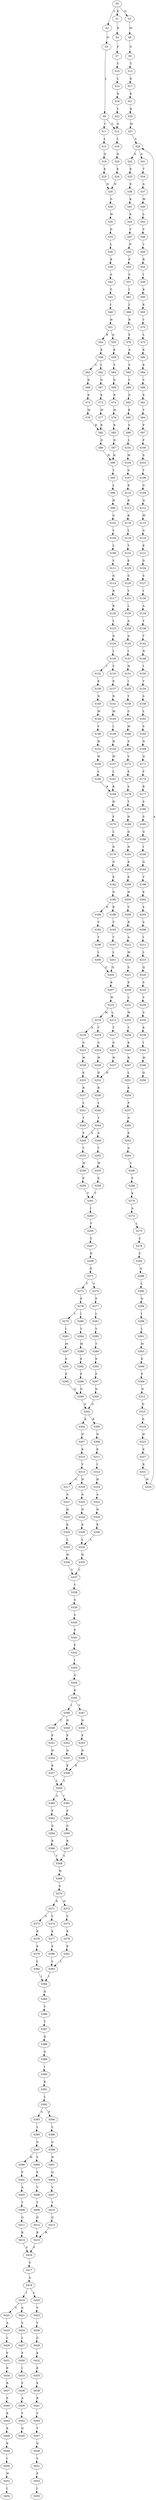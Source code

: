 strict digraph  {
	S0 -> S1 [ label = K ];
	S0 -> S2 [ label = L ];
	S0 -> S3 [ label = Q ];
	S1 -> S4 [ label = R ];
	S2 -> S5 [ label = D ];
	S3 -> S6 [ label = M ];
	S4 -> S7 [ label = P ];
	S5 -> S8 [ label = L ];
	S6 -> S9 [ label = G ];
	S7 -> S10 [ label = V ];
	S8 -> S11 [ label = C ];
	S8 -> S12 [ label = G ];
	S9 -> S13 [ label = T ];
	S10 -> S14 [ label = L ];
	S11 -> S15 [ label = L ];
	S12 -> S16 [ label = L ];
	S13 -> S17 [ label = D ];
	S14 -> S18 [ label = D ];
	S15 -> S19 [ label = Q ];
	S16 -> S20 [ label = Q ];
	S17 -> S21 [ label = E ];
	S18 -> S22 [ label = L ];
	S19 -> S23 [ label = E ];
	S20 -> S24 [ label = E ];
	S21 -> S25 [ label = K ];
	S22 -> S12 [ label = G ];
	S23 -> S26 [ label = N ];
	S24 -> S26 [ label = N ];
	S25 -> S27 [ label = M ];
	S26 -> S28 [ label = G ];
	S27 -> S29 [ label = A ];
	S28 -> S30 [ label = W ];
	S29 -> S31 [ label = A ];
	S29 -> S32 [ label = S ];
	S30 -> S33 [ label = D ];
	S31 -> S34 [ label = T ];
	S32 -> S35 [ label = E ];
	S33 -> S36 [ label = L ];
	S34 -> S37 [ label = A ];
	S35 -> S38 [ label = E ];
	S36 -> S39 [ label = R ];
	S37 -> S40 [ label = M ];
	S38 -> S41 [ label = K ];
	S39 -> S42 [ label = A ];
	S40 -> S43 [ label = L ];
	S41 -> S44 [ label = E ];
	S42 -> S45 [ label = T ];
	S43 -> S46 [ label = V ];
	S44 -> S47 [ label = V ];
	S45 -> S48 [ label = I ];
	S46 -> S49 [ label = T ];
	S47 -> S50 [ label = N ];
	S48 -> S51 [ label = H ];
	S49 -> S52 [ label = R ];
	S50 -> S53 [ label = P ];
	S51 -> S54 [ label = R ];
	S51 -> S55 [ label = Q ];
	S52 -> S56 [ label = I ];
	S53 -> S57 [ label = S ];
	S54 -> S58 [ label = K ];
	S55 -> S59 [ label = K ];
	S56 -> S60 [ label = K ];
	S57 -> S61 [ label = I ];
	S58 -> S62 [ label = I ];
	S58 -> S63 [ label = V ];
	S59 -> S64 [ label = V ];
	S60 -> S65 [ label = K ];
	S61 -> S66 [ label = L ];
	S62 -> S67 [ label = D ];
	S63 -> S68 [ label = D ];
	S64 -> S69 [ label = D ];
	S65 -> S70 [ label = T ];
	S66 -> S71 [ label = R ];
	S67 -> S72 [ label = K ];
	S68 -> S73 [ label = K ];
	S69 -> S74 [ label = R ];
	S70 -> S75 [ label = L ];
	S71 -> S76 [ label = F ];
	S72 -> S77 [ label = M ];
	S73 -> S78 [ label = M ];
	S74 -> S79 [ label = M ];
	S75 -> S80 [ label = E ];
	S76 -> S81 [ label = A ];
	S77 -> S82 [ label = R ];
	S78 -> S82 [ label = R ];
	S79 -> S83 [ label = R ];
	S80 -> S84 [ label = K ];
	S81 -> S85 [ label = S ];
	S82 -> S86 [ label = D ];
	S83 -> S87 [ label = D ];
	S84 -> S88 [ label = V ];
	S85 -> S89 [ label = C ];
	S86 -> S90 [ label = H ];
	S87 -> S90 [ label = H ];
	S88 -> S91 [ label = E ];
	S89 -> S92 [ label = G ];
	S90 -> S93 [ label = T ];
	S91 -> S94 [ label = T ];
	S92 -> S95 [ label = K ];
	S93 -> S96 [ label = L ];
	S94 -> S97 [ label = P ];
	S95 -> S98 [ label = S ];
	S96 -> S99 [ label = H ];
	S97 -> S100 [ label = F ];
	S98 -> S101 [ label = L ];
	S99 -> S102 [ label = G ];
	S100 -> S103 [ label = S ];
	S101 -> S104 [ label = M ];
	S102 -> S105 [ label = V ];
	S103 -> S106 [ label = T ];
	S104 -> S107 [ label = G ];
	S105 -> S108 [ label = L ];
	S106 -> S109 [ label = G ];
	S107 -> S110 [ label = K ];
	S108 -> S111 [ label = V ];
	S109 -> S112 [ label = Q ];
	S110 -> S113 [ label = R ];
	S111 -> S114 [ label = Q ];
	S112 -> S115 [ label = M ];
	S113 -> S116 [ label = K ];
	S114 -> S117 [ label = R ];
	S115 -> S118 [ label = G ];
	S116 -> S119 [ label = L ];
	S117 -> S120 [ label = R ];
	S118 -> S121 [ label = K ];
	S119 -> S122 [ label = Y ];
	S120 -> S123 [ label = L ];
	S121 -> S124 [ label = D ];
	S122 -> S125 [ label = E ];
	S123 -> S126 [ label = D ];
	S124 -> S127 [ label = S ];
	S125 -> S128 [ label = S ];
	S126 -> S129 [ label = L ];
	S127 -> S130 [ label = I ];
	S128 -> S131 [ label = V ];
	S129 -> S132 [ label = I ];
	S129 -> S133 [ label = V ];
	S130 -> S134 [ label = A ];
	S131 -> S135 [ label = L ];
	S132 -> S136 [ label = E ];
	S133 -> S137 [ label = E ];
	S134 -> S138 [ label = Y ];
	S135 -> S139 [ label = A ];
	S136 -> S140 [ label = N ];
	S137 -> S141 [ label = N ];
	S138 -> S142 [ label = T ];
	S139 -> S143 [ label = A ];
	S140 -> S144 [ label = M ];
	S141 -> S145 [ label = M ];
	S142 -> S146 [ label = N ];
	S143 -> S147 [ label = I ];
	S144 -> S148 [ label = V ];
	S145 -> S149 [ label = I ];
	S146 -> S150 [ label = I ];
	S147 -> S151 [ label = H ];
	S148 -> S152 [ label = H ];
	S149 -> S153 [ label = H ];
	S150 -> S154 [ label = V ];
	S151 -> S155 [ label = I ];
	S152 -> S156 [ label = W ];
	S153 -> S157 [ label = W ];
	S154 -> S158 [ label = S ];
	S155 -> S159 [ label = Y ];
	S156 -> S160 [ label = L ];
	S157 -> S161 [ label = L ];
	S158 -> S162 [ label = L ];
	S159 -> S163 [ label = C ];
	S160 -> S164 [ label = R ];
	S161 -> S164 [ label = R ];
	S162 -> S165 [ label = S ];
	S163 -> S166 [ label = M ];
	S164 -> S167 [ label = H ];
	S165 -> S168 [ label = N ];
	S166 -> S169 [ label = S ];
	S167 -> S170 [ label = F ];
	S168 -> S171 [ label = Q ];
	S169 -> S172 [ label = V ];
	S170 -> S173 [ label = L ];
	S171 -> S174 [ label = F ];
	S172 -> S175 [ label = E ];
	S173 -> S176 [ label = D ];
	S174 -> S177 [ label = R ];
	S175 -> S178 [ label = S ];
	S176 -> S179 [ label = G ];
	S177 -> S180 [ label = S ];
	S178 -> S181 [ label = Y ];
	S179 -> S182 [ label = E ];
	S180 -> S183 [ label = S ];
	S181 -> S184 [ label = N ];
	S182 -> S185 [ label = N ];
	S183 -> S186 [ label = G ];
	S184 -> S187 [ label = G ];
	S185 -> S188 [ label = K ];
	S185 -> S189 [ label = R ];
	S186 -> S190 [ label = I ];
	S187 -> S191 [ label = N ];
	S188 -> S192 [ label = V ];
	S189 -> S193 [ label = V ];
	S190 -> S194 [ label = G ];
	S191 -> S195 [ label = K ];
	S192 -> S196 [ label = Y ];
	S193 -> S197 [ label = Y ];
	S194 -> S198 [ label = V ];
	S195 -> S199 [ label = K ];
	S196 -> S200 [ label = L ];
	S197 -> S201 [ label = L ];
	S198 -> S202 [ label = E ];
	S199 -> S203 [ label = H ];
	S200 -> S204 [ label = Q ];
	S201 -> S204 [ label = Q ];
	S202 -> S205 [ label = E ];
	S203 -> S206 [ label = V ];
	S204 -> S207 [ label = K ];
	S205 -> S208 [ label = S ];
	S206 -> S209 [ label = R ];
	S207 -> S210 [ label = W ];
	S208 -> S211 [ label = I ];
	S209 -> S212 [ label = A ];
	S210 -> S213 [ label = L ];
	S210 -> S214 [ label = M ];
	S211 -> S215 [ label = L ];
	S212 -> S216 [ label = M ];
	S213 -> S217 [ label = T ];
	S214 -> S218 [ label = A ];
	S214 -> S219 [ label = T ];
	S215 -> S220 [ label = Q ];
	S216 -> S221 [ label = S ];
	S217 -> S222 [ label = G ];
	S218 -> S223 [ label = G ];
	S219 -> S224 [ label = G ];
	S220 -> S225 [ label = S ];
	S221 -> S226 [ label = E ];
	S222 -> S227 [ label = W ];
	S223 -> S228 [ label = W ];
	S224 -> S229 [ label = W ];
	S225 -> S230 [ label = V ];
	S226 -> S231 [ label = L ];
	S227 -> S232 [ label = D ];
	S228 -> S233 [ label = E ];
	S229 -> S232 [ label = D ];
	S230 -> S234 [ label = S ];
	S231 -> S235 [ label = W ];
	S232 -> S236 [ label = R ];
	S233 -> S237 [ label = R ];
	S234 -> S238 [ label = K ];
	S235 -> S239 [ label = T ];
	S236 -> S240 [ label = L ];
	S237 -> S241 [ label = L ];
	S238 -> S242 [ label = I ];
	S239 -> S243 [ label = K ];
	S240 -> S244 [ label = T ];
	S241 -> S245 [ label = T ];
	S242 -> S246 [ label = M ];
	S243 -> S247 [ label = R ];
	S244 -> S248 [ label = A ];
	S244 -> S249 [ label = S ];
	S245 -> S249 [ label = S ];
	S246 -> S250 [ label = Q ];
	S247 -> S251 [ label = L ];
	S248 -> S252 [ label = T ];
	S249 -> S253 [ label = T ];
	S251 -> S254 [ label = E ];
	S252 -> S255 [ label = M ];
	S253 -> S256 [ label = M ];
	S254 -> S257 [ label = P ];
	S255 -> S258 [ label = E ];
	S256 -> S259 [ label = E ];
	S257 -> S260 [ label = N ];
	S258 -> S261 [ label = T ];
	S259 -> S261 [ label = T ];
	S260 -> S262 [ label = E ];
	S261 -> S263 [ label = I ];
	S262 -> S264 [ label = A ];
	S263 -> S265 [ label = V ];
	S264 -> S266 [ label = Y ];
	S265 -> S267 [ label = S ];
	S266 -> S268 [ label = S ];
	S267 -> S269 [ label = D ];
	S268 -> S270 [ label = K ];
	S269 -> S271 [ label = E ];
	S270 -> S272 [ label = A ];
	S271 -> S273 [ label = T ];
	S271 -> S274 [ label = V ];
	S272 -> S275 [ label = L ];
	S273 -> S276 [ label = P ];
	S274 -> S277 [ label = P ];
	S275 -> S278 [ label = S ];
	S276 -> S279 [ label = V ];
	S276 -> S280 [ label = I ];
	S277 -> S281 [ label = L ];
	S278 -> S282 [ label = C ];
	S279 -> S283 [ label = I ];
	S280 -> S284 [ label = V ];
	S281 -> S285 [ label = V ];
	S282 -> S286 [ label = Q ];
	S283 -> S287 [ label = M ];
	S284 -> S288 [ label = M ];
	S285 -> S289 [ label = T ];
	S286 -> S290 [ label = L ];
	S287 -> S291 [ label = E ];
	S288 -> S292 [ label = E ];
	S289 -> S293 [ label = E ];
	S290 -> S294 [ label = D ];
	S291 -> S295 [ label = F ];
	S292 -> S296 [ label = F ];
	S293 -> S297 [ label = F ];
	S294 -> S298 [ label = I ];
	S295 -> S299 [ label = Q ];
	S296 -> S299 [ label = Q ];
	S297 -> S300 [ label = Q ];
	S298 -> S301 [ label = L ];
	S299 -> S302 [ label = G ];
	S300 -> S302 [ label = G ];
	S301 -> S303 [ label = M ];
	S302 -> S304 [ label = K ];
	S302 -> S305 [ label = R ];
	S303 -> S306 [ label = E ];
	S304 -> S307 [ label = N ];
	S305 -> S308 [ label = N ];
	S306 -> S309 [ label = P ];
	S307 -> S310 [ label = K ];
	S308 -> S311 [ label = K ];
	S309 -> S312 [ label = D ];
	S310 -> S313 [ label = V ];
	S311 -> S314 [ label = I ];
	S312 -> S315 [ label = D ];
	S313 -> S316 [ label = N ];
	S313 -> S317 [ label = G ];
	S314 -> S318 [ label = H ];
	S315 -> S319 [ label = K ];
	S316 -> S320 [ label = A ];
	S317 -> S321 [ label = A ];
	S318 -> S322 [ label = A ];
	S319 -> S323 [ label = H ];
	S320 -> S324 [ label = N ];
	S321 -> S325 [ label = H ];
	S322 -> S326 [ label = N ];
	S323 -> S327 [ label = E ];
	S324 -> S328 [ label = K ];
	S325 -> S329 [ label = K ];
	S326 -> S330 [ label = K ];
	S327 -> S331 [ label = K ];
	S328 -> S332 [ label = L ];
	S329 -> S333 [ label = L ];
	S330 -> S332 [ label = L ];
	S331 -> S334 [ label = M ];
	S332 -> S335 [ label = H ];
	S333 -> S336 [ label = H ];
	S334 -> S29 [ label = A ];
	S335 -> S337 [ label = V ];
	S336 -> S337 [ label = V ];
	S337 -> S338 [ label = Y ];
	S338 -> S339 [ label = S ];
	S339 -> S340 [ label = S ];
	S340 -> S341 [ label = P ];
	S341 -> S342 [ label = F ];
	S342 -> S343 [ label = I ];
	S343 -> S344 [ label = G ];
	S344 -> S345 [ label = K ];
	S345 -> S346 [ label = I ];
	S345 -> S347 [ label = V ];
	S346 -> S348 [ label = T ];
	S346 -> S349 [ label = N ];
	S347 -> S350 [ label = N ];
	S348 -> S351 [ label = P ];
	S349 -> S352 [ label = P ];
	S350 -> S353 [ label = P ];
	S351 -> S354 [ label = N ];
	S352 -> S355 [ label = N ];
	S353 -> S356 [ label = N ];
	S354 -> S357 [ label = K ];
	S355 -> S358 [ label = K ];
	S356 -> S358 [ label = K ];
	S357 -> S359 [ label = L ];
	S358 -> S359 [ label = L ];
	S359 -> S360 [ label = A ];
	S359 -> S361 [ label = I ];
	S360 -> S362 [ label = F ];
	S361 -> S363 [ label = F ];
	S362 -> S364 [ label = G ];
	S363 -> S365 [ label = G ];
	S364 -> S366 [ label = R ];
	S365 -> S367 [ label = R ];
	S366 -> S368 [ label = Y ];
	S367 -> S368 [ label = Y ];
	S368 -> S369 [ label = W ];
	S369 -> S370 [ label = G ];
	S370 -> S371 [ label = E ];
	S370 -> S372 [ label = D ];
	S371 -> S373 [ label = S ];
	S371 -> S374 [ label = C ];
	S372 -> S375 [ label = C ];
	S373 -> S376 [ label = K ];
	S374 -> S377 [ label = K ];
	S375 -> S378 [ label = K ];
	S376 -> S379 [ label = E ];
	S377 -> S380 [ label = E ];
	S378 -> S381 [ label = E ];
	S379 -> S382 [ label = L ];
	S380 -> S383 [ label = L ];
	S381 -> S383 [ label = L ];
	S382 -> S384 [ label = I ];
	S383 -> S384 [ label = I ];
	S384 -> S385 [ label = Q ];
	S385 -> S386 [ label = V ];
	S386 -> S387 [ label = T ];
	S387 -> S388 [ label = D ];
	S388 -> S389 [ label = G ];
	S389 -> S390 [ label = I ];
	S390 -> S391 [ label = E ];
	S391 -> S392 [ label = L ];
	S392 -> S393 [ label = S ];
	S392 -> S394 [ label = P ];
	S393 -> S395 [ label = L ];
	S394 -> S396 [ label = L ];
	S395 -> S397 [ label = G ];
	S396 -> S398 [ label = G ];
	S397 -> S399 [ label = H ];
	S397 -> S400 [ label = Y ];
	S398 -> S401 [ label = H ];
	S399 -> S402 [ label = P ];
	S400 -> S403 [ label = P ];
	S401 -> S404 [ label = Q ];
	S402 -> S405 [ label = A ];
	S403 -> S406 [ label = V ];
	S404 -> S407 [ label = V ];
	S405 -> S408 [ label = T ];
	S406 -> S409 [ label = T ];
	S407 -> S410 [ label = T ];
	S408 -> S411 [ label = G ];
	S409 -> S412 [ label = G ];
	S410 -> S413 [ label = G ];
	S411 -> S414 [ label = R ];
	S412 -> S415 [ label = R ];
	S413 -> S415 [ label = R ];
	S414 -> S416 [ label = F ];
	S415 -> S416 [ label = F ];
	S416 -> S417 [ label = S ];
	S417 -> S418 [ label = A ];
	S418 -> S419 [ label = I ];
	S418 -> S420 [ label = L ];
	S419 -> S421 [ label = A ];
	S419 -> S422 [ label = V ];
	S420 -> S423 [ label = V ];
	S421 -> S424 [ label = S ];
	S422 -> S425 [ label = A ];
	S423 -> S426 [ label = V ];
	S424 -> S427 [ label = L ];
	S425 -> S428 [ label = L ];
	S426 -> S429 [ label = G ];
	S427 -> S430 [ label = F ];
	S428 -> S431 [ label = F ];
	S429 -> S432 [ label = K ];
	S430 -> S433 [ label = I ];
	S431 -> S434 [ label = K ];
	S432 -> S435 [ label = E ];
	S433 -> S436 [ label = F ];
	S434 -> S437 [ label = R ];
	S435 -> S438 [ label = E ];
	S436 -> S439 [ label = A ];
	S437 -> S440 [ label = F ];
	S438 -> S441 [ label = R ];
	S439 -> S442 [ label = C ];
	S440 -> S443 [ label = K ];
	S441 -> S444 [ label = V ];
	S442 -> S445 [ label = Q ];
	S443 -> S446 [ label = K ];
	S444 -> S447 [ label = T ];
	S446 -> S448 [ label = K ];
	S447 -> S449 [ label = G ];
	S448 -> S450 [ label = I ];
	S449 -> S451 [ label = V ];
	S450 -> S452 [ label = W ];
	S451 -> S453 [ label = F ];
	S452 -> S454 [ label = I ];
	S453 -> S455 [ label = I ];
}
